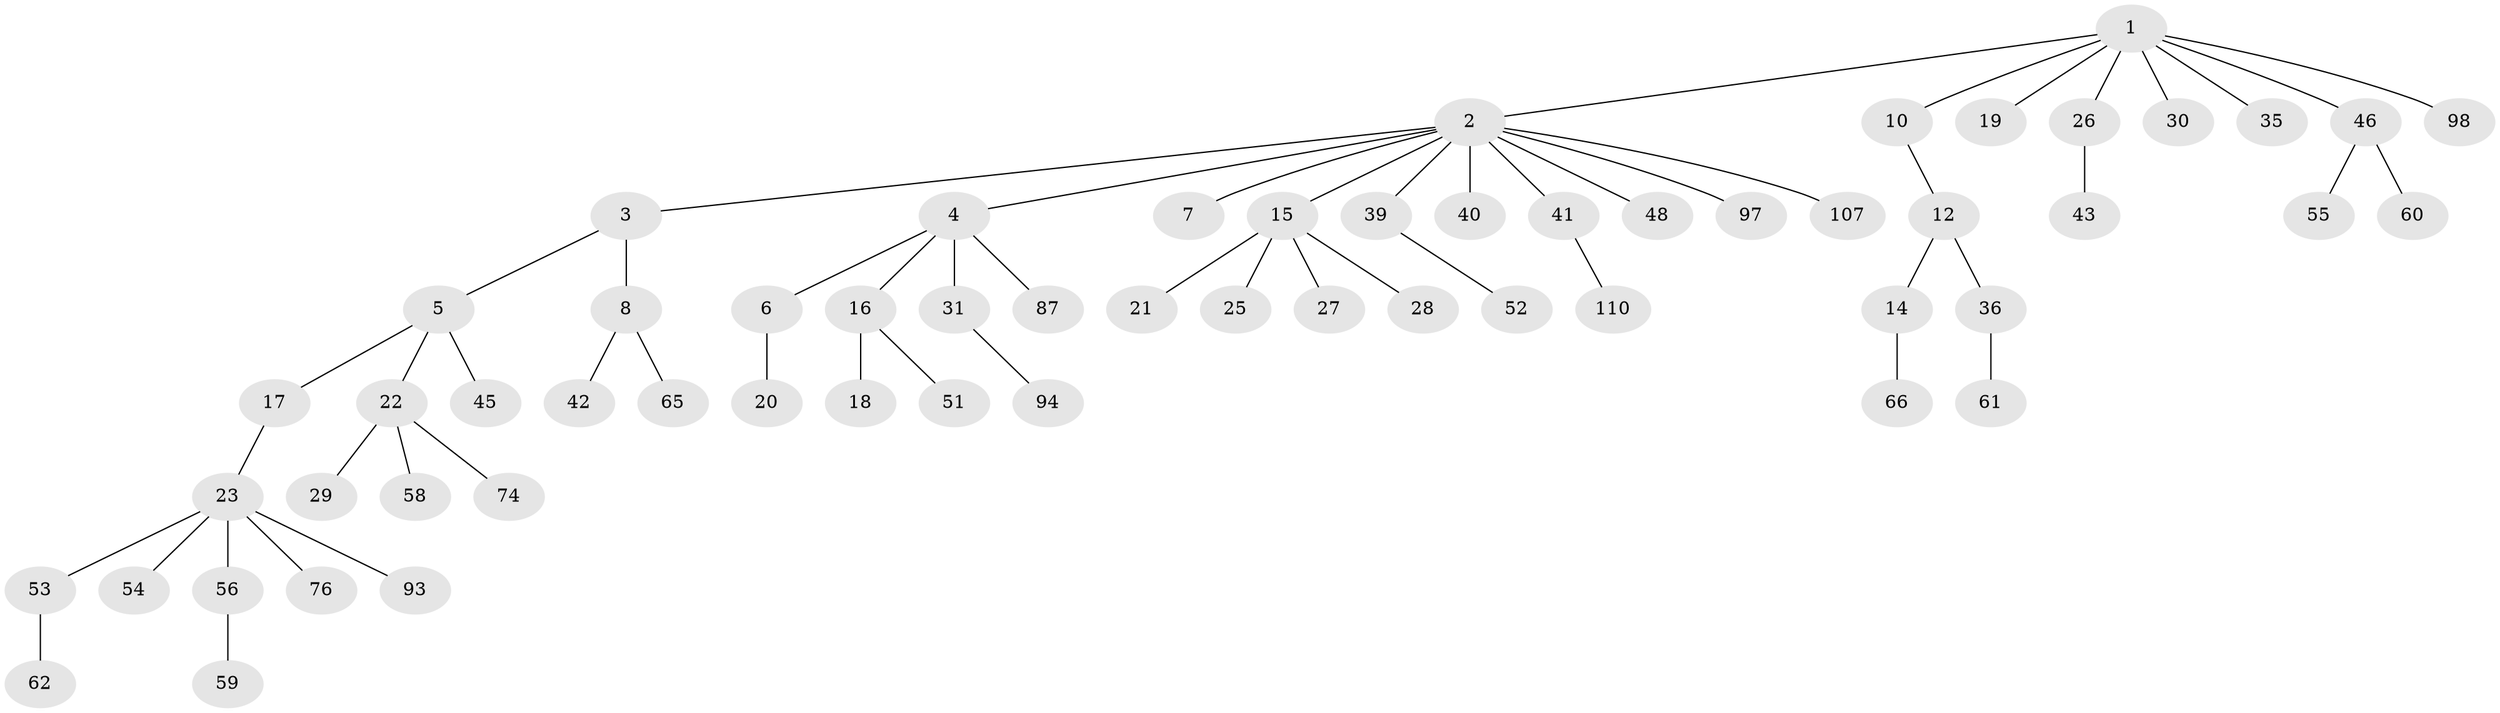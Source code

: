 // original degree distribution, {8: 0.00847457627118644, 11: 0.00847457627118644, 3: 0.11016949152542373, 5: 0.03389830508474576, 4: 0.0847457627118644, 2: 0.2288135593220339, 1: 0.5254237288135594}
// Generated by graph-tools (version 1.1) at 2025/15/03/09/25 04:15:30]
// undirected, 59 vertices, 58 edges
graph export_dot {
graph [start="1"]
  node [color=gray90,style=filled];
  1;
  2;
  3;
  4 [super="+11"];
  5 [super="+13"];
  6;
  7;
  8 [super="+9+90+105+50"];
  10 [super="+82+34"];
  12;
  14 [super="+37"];
  15;
  16 [super="+71"];
  17;
  18;
  19;
  20 [super="+63"];
  21;
  22 [super="+70+24"];
  23 [super="+32+57"];
  25 [super="+68+84"];
  26;
  27 [super="+49+72"];
  28;
  29;
  30 [super="+67"];
  31;
  35;
  36;
  39 [super="+112+115+44"];
  40 [super="+103+64"];
  41;
  42;
  43 [super="+83+47"];
  45;
  46;
  48;
  51;
  52;
  53 [super="+80+111+77"];
  54;
  55 [super="+99"];
  56 [super="+69+92"];
  58 [super="+91+96+113"];
  59 [super="+73"];
  60 [super="+102"];
  61;
  62;
  65;
  66;
  74;
  76;
  87;
  93;
  94 [super="+109"];
  97;
  98;
  107;
  110;
  1 -- 2;
  1 -- 10;
  1 -- 19;
  1 -- 26;
  1 -- 30;
  1 -- 35;
  1 -- 46;
  1 -- 98;
  2 -- 3;
  2 -- 4;
  2 -- 7;
  2 -- 15;
  2 -- 39;
  2 -- 40;
  2 -- 41;
  2 -- 48;
  2 -- 97;
  2 -- 107;
  3 -- 5;
  3 -- 8;
  4 -- 6;
  4 -- 16;
  4 -- 87;
  4 -- 31;
  5 -- 22;
  5 -- 45;
  5 -- 17;
  6 -- 20;
  8 -- 65;
  8 -- 42;
  10 -- 12;
  12 -- 14;
  12 -- 36;
  14 -- 66;
  15 -- 21;
  15 -- 25;
  15 -- 27;
  15 -- 28;
  16 -- 18;
  16 -- 51;
  17 -- 23;
  22 -- 58;
  22 -- 74;
  22 -- 29;
  23 -- 93;
  23 -- 53;
  23 -- 54;
  23 -- 56;
  23 -- 76;
  26 -- 43;
  31 -- 94;
  36 -- 61;
  39 -- 52;
  41 -- 110;
  46 -- 55;
  46 -- 60;
  53 -- 62;
  56 -- 59;
}
